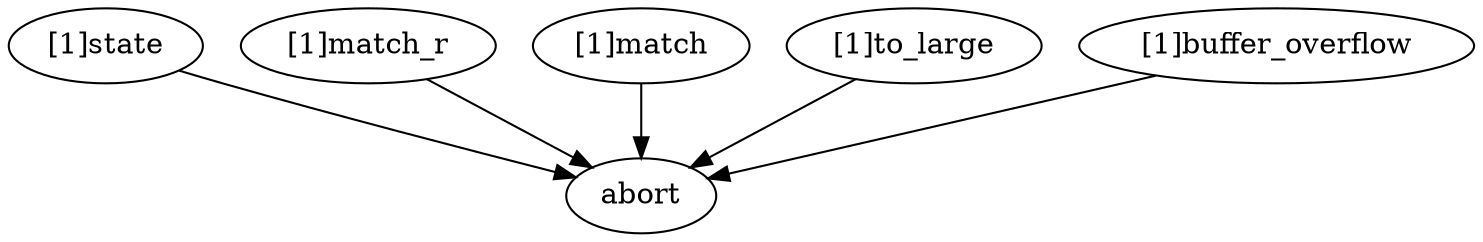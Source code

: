 strict digraph "" {
	"[1]state"	 [complexity=7,
		importance=0.040137631982,
		rank=0.005733947426];
	abort	 [complexity=0,
		importance=0.0101999158673,
		rank=0.0];
	"[1]state" -> abort;
	"[1]match_r"	 [complexity=7,
		importance=0.0154333563244,
		rank=0.0022047651892];
	"[1]match_r" -> abort;
	"[1]match"	 [complexity=7,
		importance=0.0149575804233,
		rank=0.00213679720333];
	"[1]match" -> abort;
	"[1]to_large"	 [complexity=7,
		importance=0.0179048036706,
		rank=0.0025578290958];
	"[1]to_large" -> abort;
	"[1]buffer_overflow"	 [complexity=7,
		importance=0.0186808330793,
		rank=0.0026686904399];
	"[1]buffer_overflow" -> abort;
}
